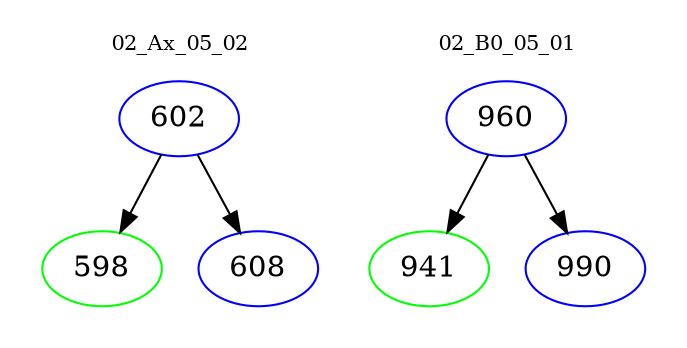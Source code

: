 digraph{
subgraph cluster_0 {
color = white
label = "02_Ax_05_02";
fontsize=10;
T0_602 [label="602", color="blue"]
T0_602 -> T0_598 [color="black"]
T0_598 [label="598", color="green"]
T0_602 -> T0_608 [color="black"]
T0_608 [label="608", color="blue"]
}
subgraph cluster_1 {
color = white
label = "02_B0_05_01";
fontsize=10;
T1_960 [label="960", color="blue"]
T1_960 -> T1_941 [color="black"]
T1_941 [label="941", color="green"]
T1_960 -> T1_990 [color="black"]
T1_990 [label="990", color="blue"]
}
}
